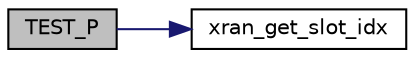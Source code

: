digraph "TEST_P"
{
 // LATEX_PDF_SIZE
  edge [fontname="Helvetica",fontsize="10",labelfontname="Helvetica",labelfontsize="10"];
  node [fontname="Helvetica",fontsize="10",shape=record];
  rankdir="LR";
  Node1 [label="TEST_P",height=0.2,width=0.4,color="black", fillcolor="grey75", style="filled", fontcolor="black",tooltip=" "];
  Node1 -> Node2 [color="midnightblue",fontsize="10",style="solid",fontname="Helvetica"];
  Node2 [label="xran_get_slot_idx",height=0.2,width=0.4,color="black", fillcolor="white", style="filled",URL="$xran__fh__o__du_8h.html#a2816fdf0ed3269e998720d01c2b6bf76",tooltip=" "];
}

